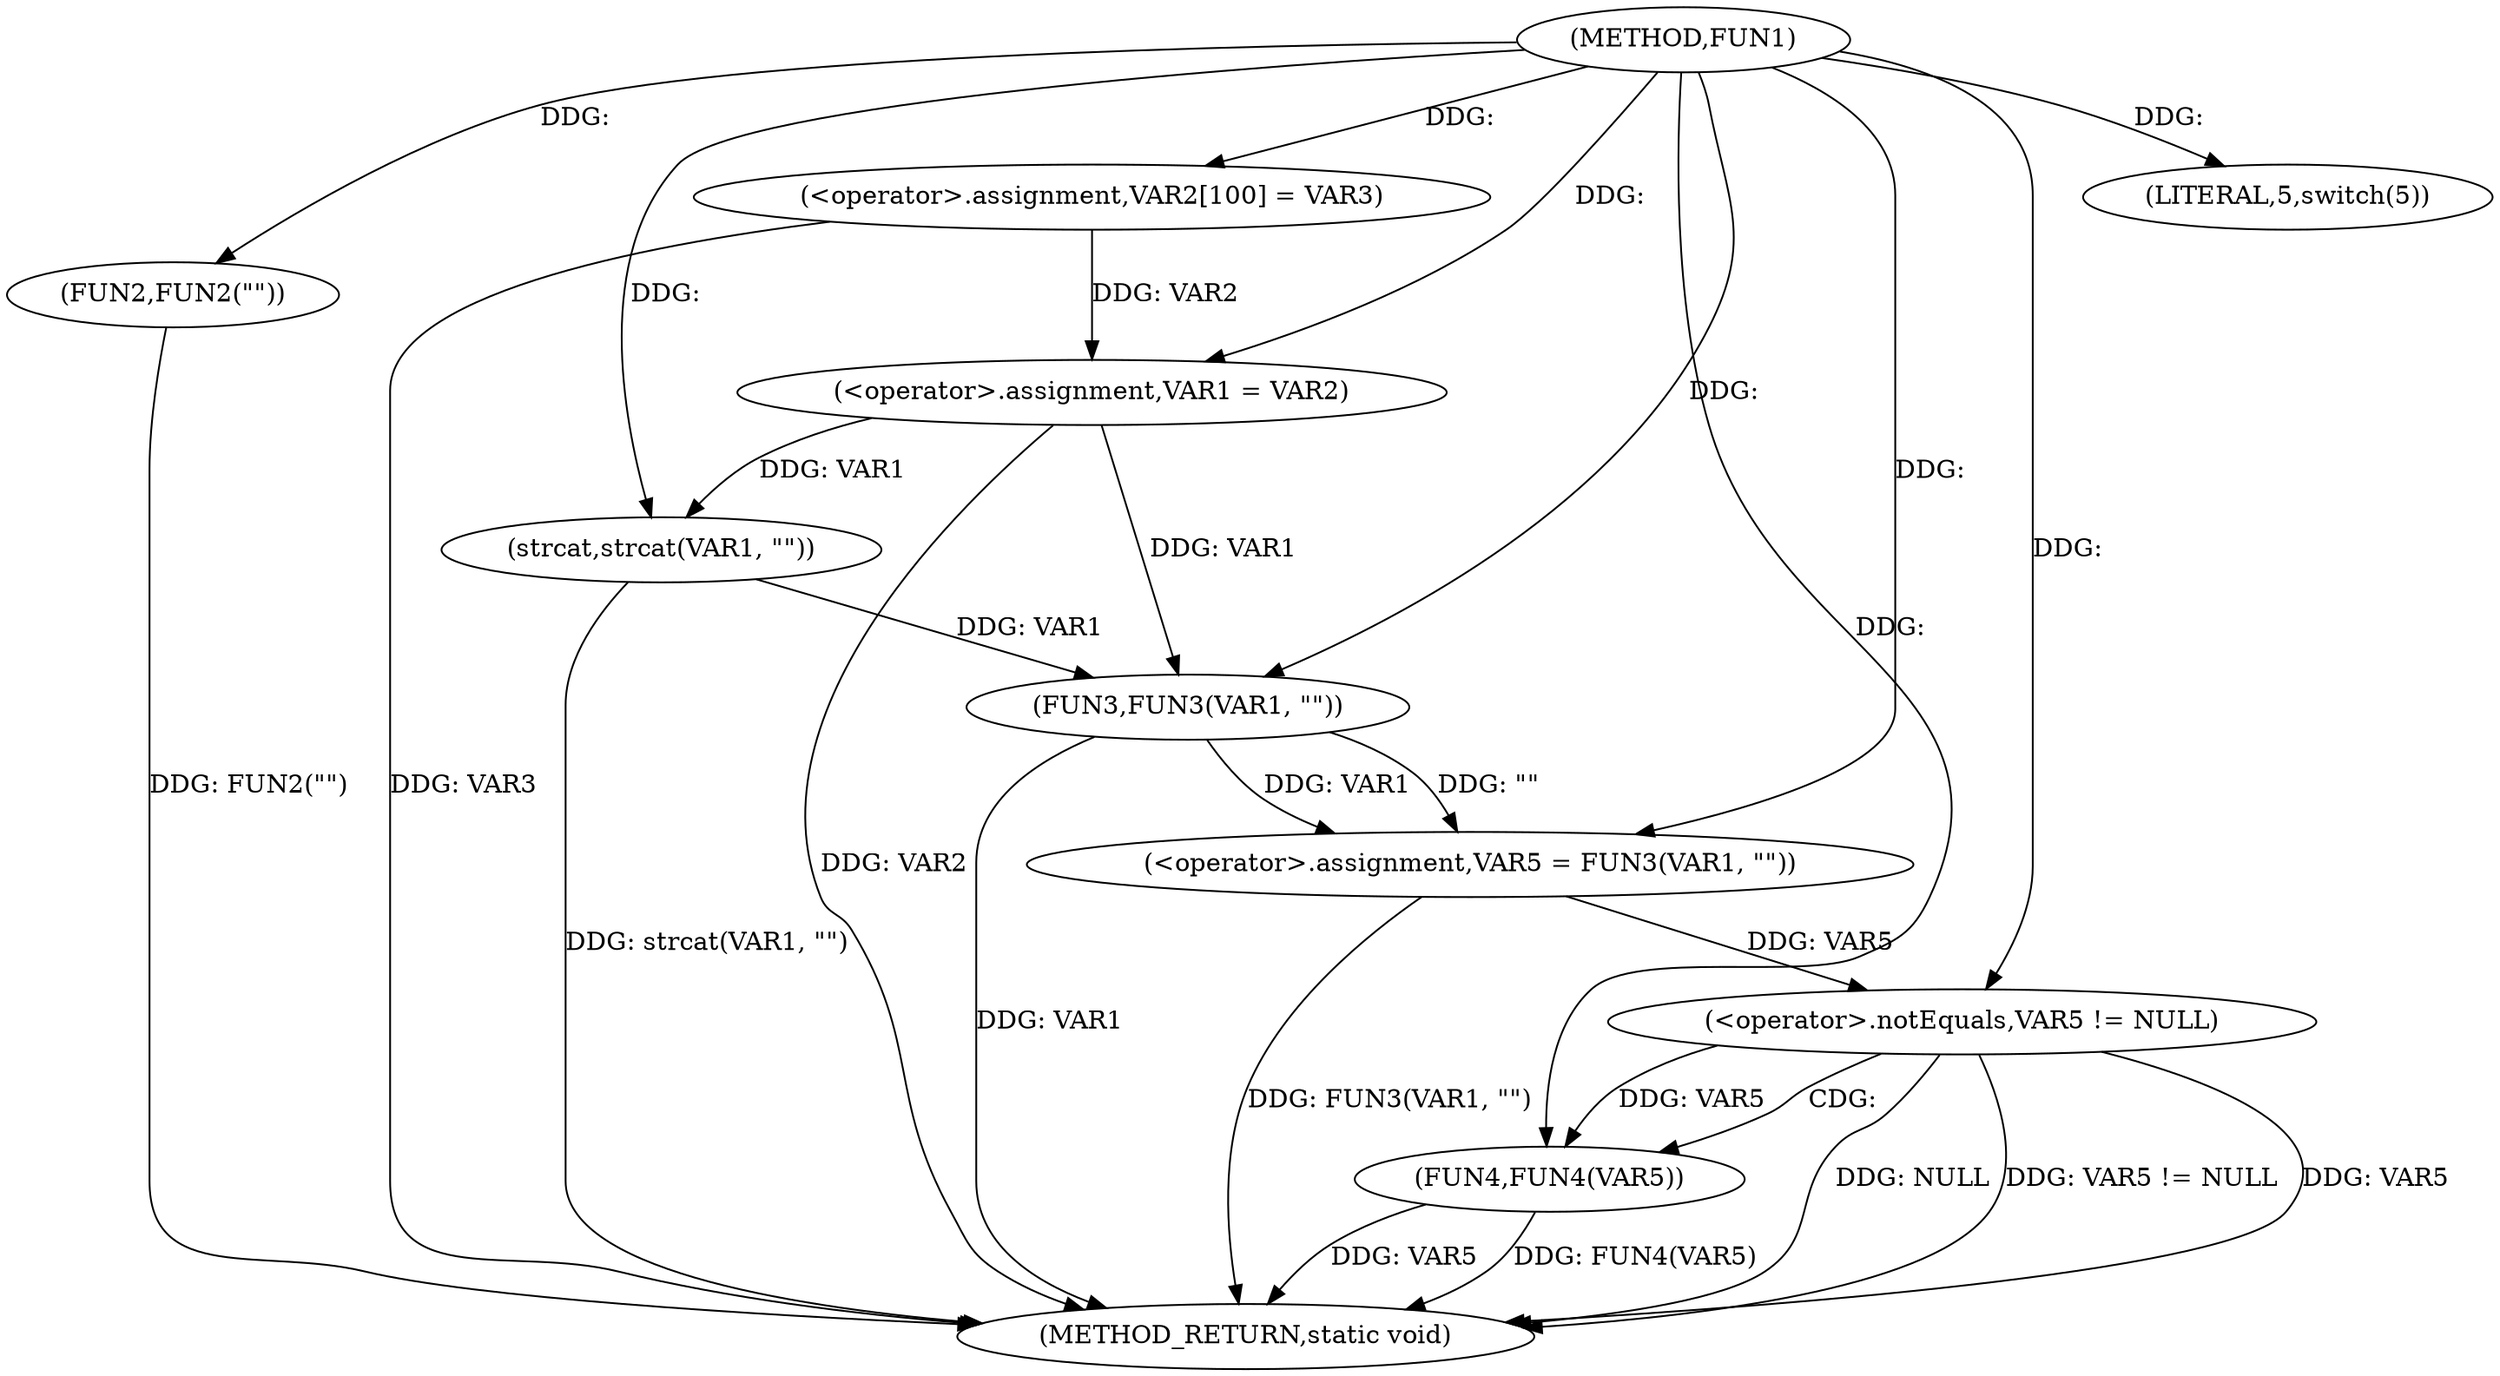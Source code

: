 digraph FUN1 {  
"1000100" [label = "(METHOD,FUN1)" ]
"1000136" [label = "(METHOD_RETURN,static void)" ]
"1000104" [label = "(<operator>.assignment,VAR2[100] = VAR3)" ]
"1000107" [label = "(<operator>.assignment,VAR1 = VAR2)" ]
"1000111" [label = "(LITERAL,5,switch(5))" ]
"1000114" [label = "(FUN2,FUN2(\"\"))" ]
"1000118" [label = "(strcat,strcat(VAR1, \"\"))" ]
"1000124" [label = "(<operator>.assignment,VAR5 = FUN3(VAR1, \"\"))" ]
"1000126" [label = "(FUN3,FUN3(VAR1, \"\"))" ]
"1000130" [label = "(<operator>.notEquals,VAR5 != NULL)" ]
"1000134" [label = "(FUN4,FUN4(VAR5))" ]
  "1000114" -> "1000136"  [ label = "DDG: FUN2(\"\")"] 
  "1000130" -> "1000136"  [ label = "DDG: NULL"] 
  "1000134" -> "1000136"  [ label = "DDG: FUN4(VAR5)"] 
  "1000126" -> "1000136"  [ label = "DDG: VAR1"] 
  "1000118" -> "1000136"  [ label = "DDG: strcat(VAR1, \"\")"] 
  "1000134" -> "1000136"  [ label = "DDG: VAR5"] 
  "1000130" -> "1000136"  [ label = "DDG: VAR5 != NULL"] 
  "1000124" -> "1000136"  [ label = "DDG: FUN3(VAR1, \"\")"] 
  "1000104" -> "1000136"  [ label = "DDG: VAR3"] 
  "1000107" -> "1000136"  [ label = "DDG: VAR2"] 
  "1000130" -> "1000136"  [ label = "DDG: VAR5"] 
  "1000100" -> "1000104"  [ label = "DDG: "] 
  "1000104" -> "1000107"  [ label = "DDG: VAR2"] 
  "1000100" -> "1000107"  [ label = "DDG: "] 
  "1000100" -> "1000111"  [ label = "DDG: "] 
  "1000100" -> "1000114"  [ label = "DDG: "] 
  "1000107" -> "1000118"  [ label = "DDG: VAR1"] 
  "1000100" -> "1000118"  [ label = "DDG: "] 
  "1000126" -> "1000124"  [ label = "DDG: VAR1"] 
  "1000126" -> "1000124"  [ label = "DDG: \"\""] 
  "1000100" -> "1000124"  [ label = "DDG: "] 
  "1000107" -> "1000126"  [ label = "DDG: VAR1"] 
  "1000118" -> "1000126"  [ label = "DDG: VAR1"] 
  "1000100" -> "1000126"  [ label = "DDG: "] 
  "1000124" -> "1000130"  [ label = "DDG: VAR5"] 
  "1000100" -> "1000130"  [ label = "DDG: "] 
  "1000130" -> "1000134"  [ label = "DDG: VAR5"] 
  "1000100" -> "1000134"  [ label = "DDG: "] 
  "1000130" -> "1000134"  [ label = "CDG: "] 
}
